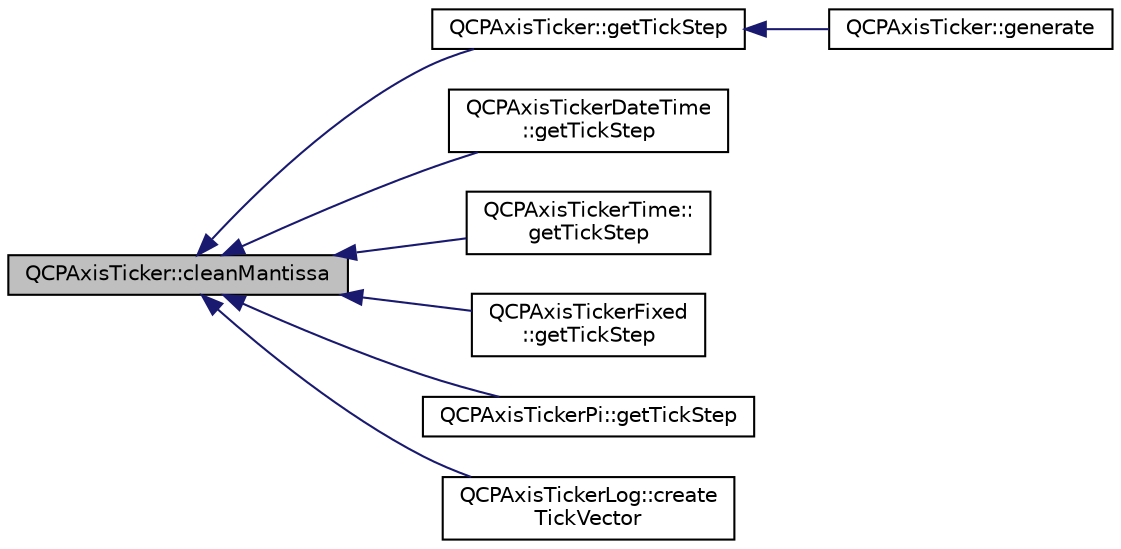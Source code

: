 digraph "QCPAxisTicker::cleanMantissa"
{
  edge [fontname="Helvetica",fontsize="10",labelfontname="Helvetica",labelfontsize="10"];
  node [fontname="Helvetica",fontsize="10",shape=record];
  rankdir="LR";
  Node7 [label="QCPAxisTicker::cleanMantissa",height=0.2,width=0.4,color="black", fillcolor="grey75", style="filled", fontcolor="black"];
  Node7 -> Node8 [dir="back",color="midnightblue",fontsize="10",style="solid",fontname="Helvetica"];
  Node8 [label="QCPAxisTicker::getTickStep",height=0.2,width=0.4,color="black", fillcolor="white", style="filled",URL="$class_q_c_p_axis_ticker.html#a910d69bcec2de37e92d8d4e1ecf201e2"];
  Node8 -> Node9 [dir="back",color="midnightblue",fontsize="10",style="solid",fontname="Helvetica"];
  Node9 [label="QCPAxisTicker::generate",height=0.2,width=0.4,color="black", fillcolor="white", style="filled",URL="$class_q_c_p_axis_ticker.html#aefbd11725678ca824add8cf926cbc856"];
  Node7 -> Node10 [dir="back",color="midnightblue",fontsize="10",style="solid",fontname="Helvetica"];
  Node10 [label="QCPAxisTickerDateTime\l::getTickStep",height=0.2,width=0.4,color="black", fillcolor="white", style="filled",URL="$class_q_c_p_axis_ticker_date_time.html#a0560c14a3f87bb99ab136aca8321b32a"];
  Node7 -> Node11 [dir="back",color="midnightblue",fontsize="10",style="solid",fontname="Helvetica"];
  Node11 [label="QCPAxisTickerTime::\lgetTickStep",height=0.2,width=0.4,color="black", fillcolor="white", style="filled",URL="$class_q_c_p_axis_ticker_time.html#a5615064642090fe193797caea8b98cb4"];
  Node7 -> Node12 [dir="back",color="midnightblue",fontsize="10",style="solid",fontname="Helvetica"];
  Node12 [label="QCPAxisTickerFixed\l::getTickStep",height=0.2,width=0.4,color="black", fillcolor="white", style="filled",URL="$class_q_c_p_axis_ticker_fixed.html#a9e99da01ab92a86aed415eef32fed13a"];
  Node7 -> Node13 [dir="back",color="midnightblue",fontsize="10",style="solid",fontname="Helvetica"];
  Node13 [label="QCPAxisTickerPi::getTickStep",height=0.2,width=0.4,color="black", fillcolor="white", style="filled",URL="$class_q_c_p_axis_ticker_pi.html#a55301f0072983bd2d7c131a24e1779e7"];
  Node7 -> Node14 [dir="back",color="midnightblue",fontsize="10",style="solid",fontname="Helvetica"];
  Node14 [label="QCPAxisTickerLog::create\lTickVector",height=0.2,width=0.4,color="black", fillcolor="white", style="filled",URL="$class_q_c_p_axis_ticker_log.html#af8873a8d1d2b9392d8f7a73218c889ab"];
}

